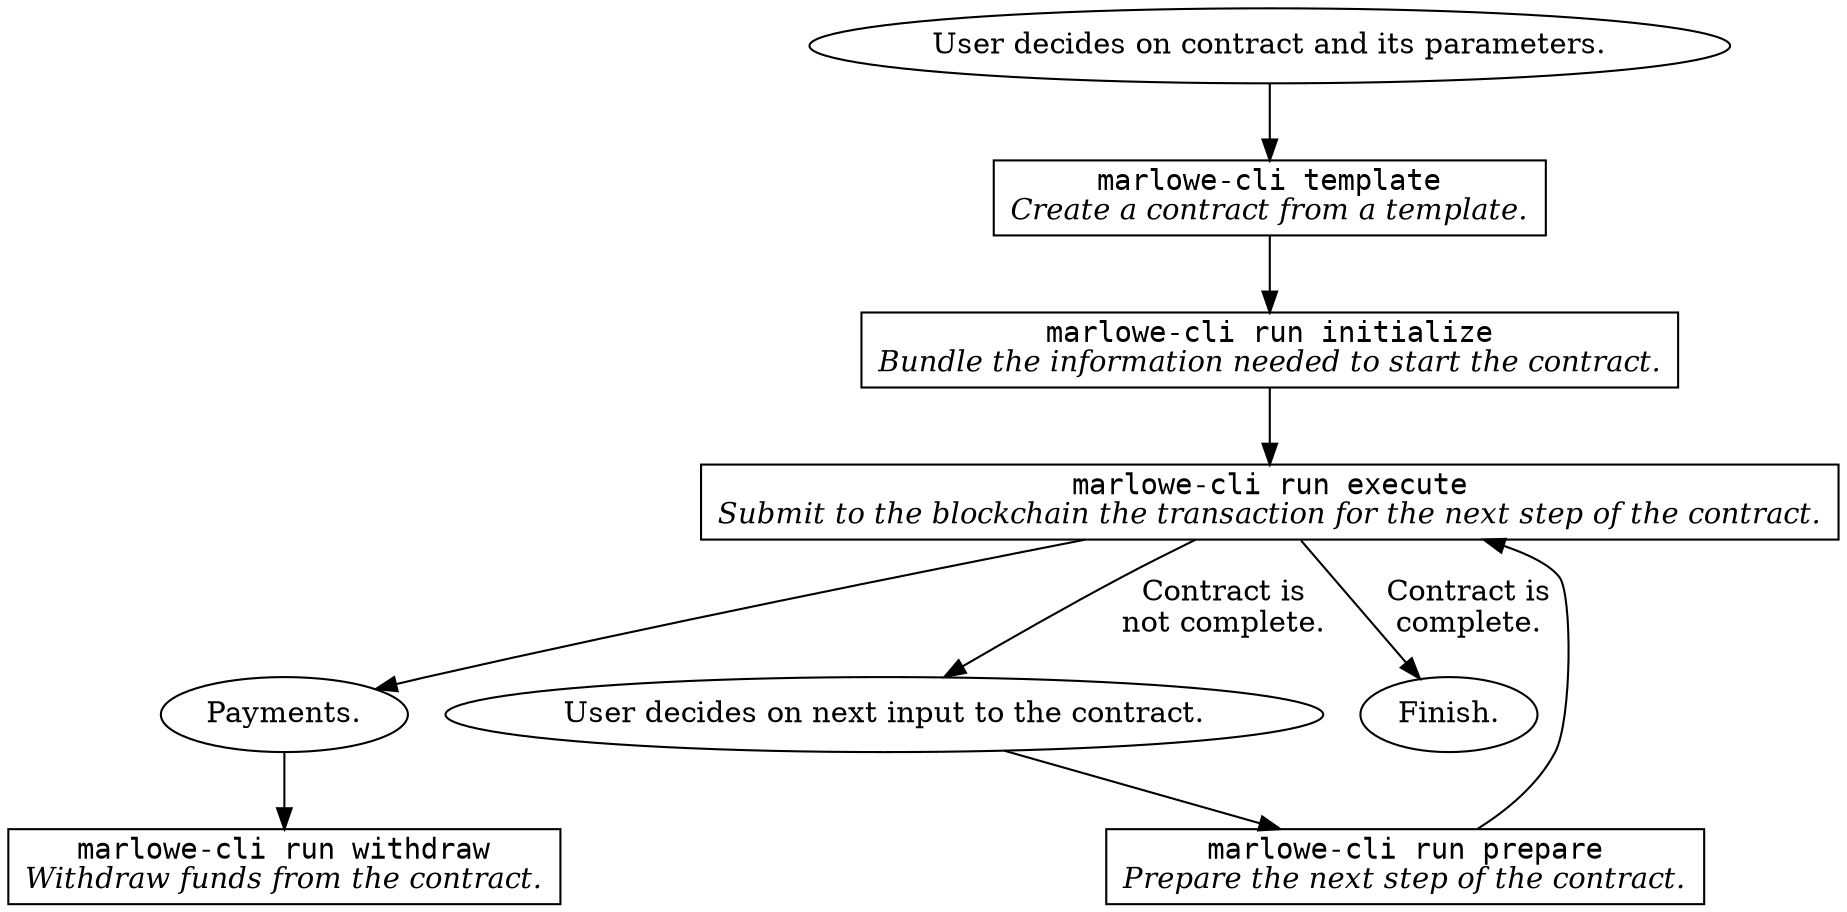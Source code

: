 digraph MarloweHL {


node [shape=box]


UserSelect [shape=oval label="User decides on contract and its parameters."]


Template [label=<<font face="monospace">marlowe-cli template</font><br/><i>Create a contract from a template.</i>>]

UserSelect -> Template


Initialize [label=<<font face="monospace">marlowe-cli run initialize</font><br/><i>Bundle the information needed to start the contract.</i>>]

Template -> Initialize


Execute [label=<<font face="monospace">marlowe-cli run execute</font><br/><i>Submit to the blockchain the transaction for the next step of the contract.</i>>]

Initialize -> Execute


Payments [shape=oval label="Payments."]

Execute -> Payments


Withdraw [label=<<font face="monospace">marlowe-cli run withdraw</font><br/><i>Withdraw funds from the contract.</i>>]

Payments -> Withdraw


UserInput [shape=oval label="User decides on next input to the contract."]

Execute -> UserInput [label="Contract is\nnot complete."]


Prepare [label=<<font face="monospace">marlowe-cli run prepare</font><br/><i>Prepare the next step of the contract.</i>>]

UserInput -> Prepare

Prepare -> Execute


Close [shape=oval label="Finish."]

Execute -> Close [label="Contract is\ncomplete."]


}
